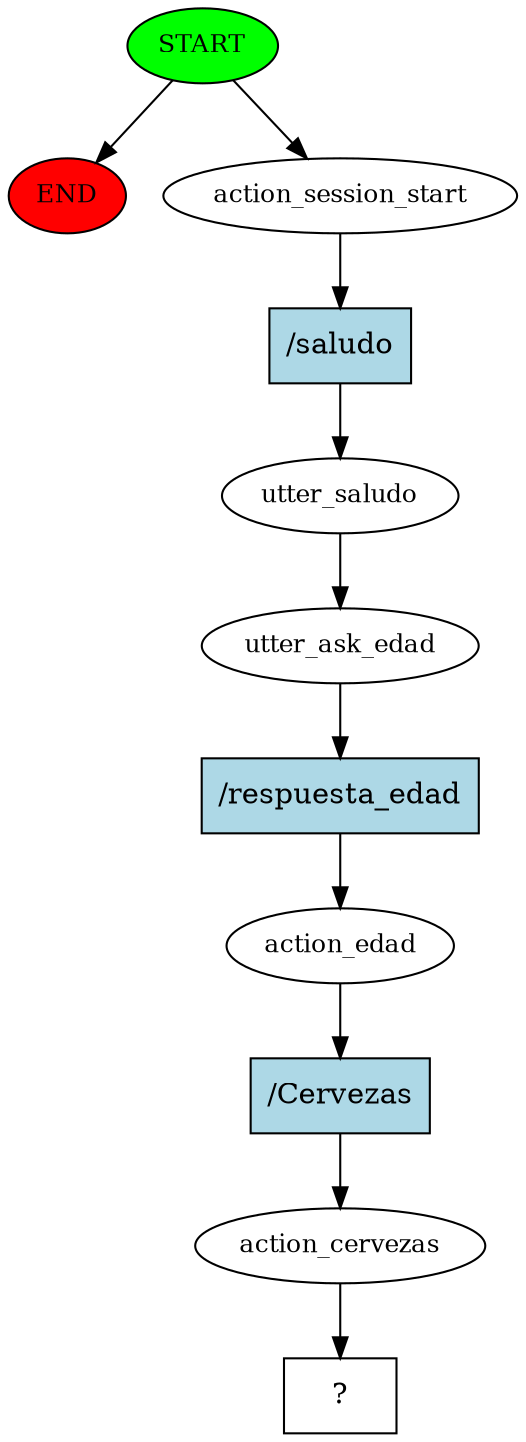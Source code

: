digraph  {
0 [class="start active", fillcolor=green, fontsize=12, label=START, style=filled];
"-1" [class=end, fillcolor=red, fontsize=12, label=END, style=filled];
1 [class=active, fontsize=12, label=action_session_start];
2 [class=active, fontsize=12, label=utter_saludo];
3 [class=active, fontsize=12, label=utter_ask_edad];
4 [class=active, fontsize=12, label=action_edad];
5 [class=active, fontsize=12, label=action_cervezas];
6 [class="intent dashed active", label="  ?  ", shape=rect];
7 [class="intent active", fillcolor=lightblue, label="/saludo", shape=rect, style=filled];
8 [class="intent active", fillcolor=lightblue, label="/respuesta_edad", shape=rect, style=filled];
9 [class="intent active", fillcolor=lightblue, label="/Cervezas", shape=rect, style=filled];
0 -> "-1"  [class="", key=NONE, label=""];
0 -> 1  [class=active, key=NONE, label=""];
1 -> 7  [class=active, key=0];
2 -> 3  [class=active, key=NONE, label=""];
3 -> 8  [class=active, key=0];
4 -> 9  [class=active, key=0];
5 -> 6  [class=active, key=NONE, label=""];
7 -> 2  [class=active, key=0];
8 -> 4  [class=active, key=0];
9 -> 5  [class=active, key=0];
}
